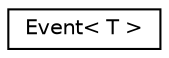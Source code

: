 digraph "Graphical Class Hierarchy"
{
 // LATEX_PDF_SIZE
  edge [fontname="Helvetica",fontsize="10",labelfontname="Helvetica",labelfontsize="10"];
  node [fontname="Helvetica",fontsize="10",shape=record];
  rankdir="LR";
  Node0 [label="Event\< T \>",height=0.2,width=0.4,color="black", fillcolor="white", style="filled",URL="$class_event.html",tooltip="An Event interface pattern"];
}
